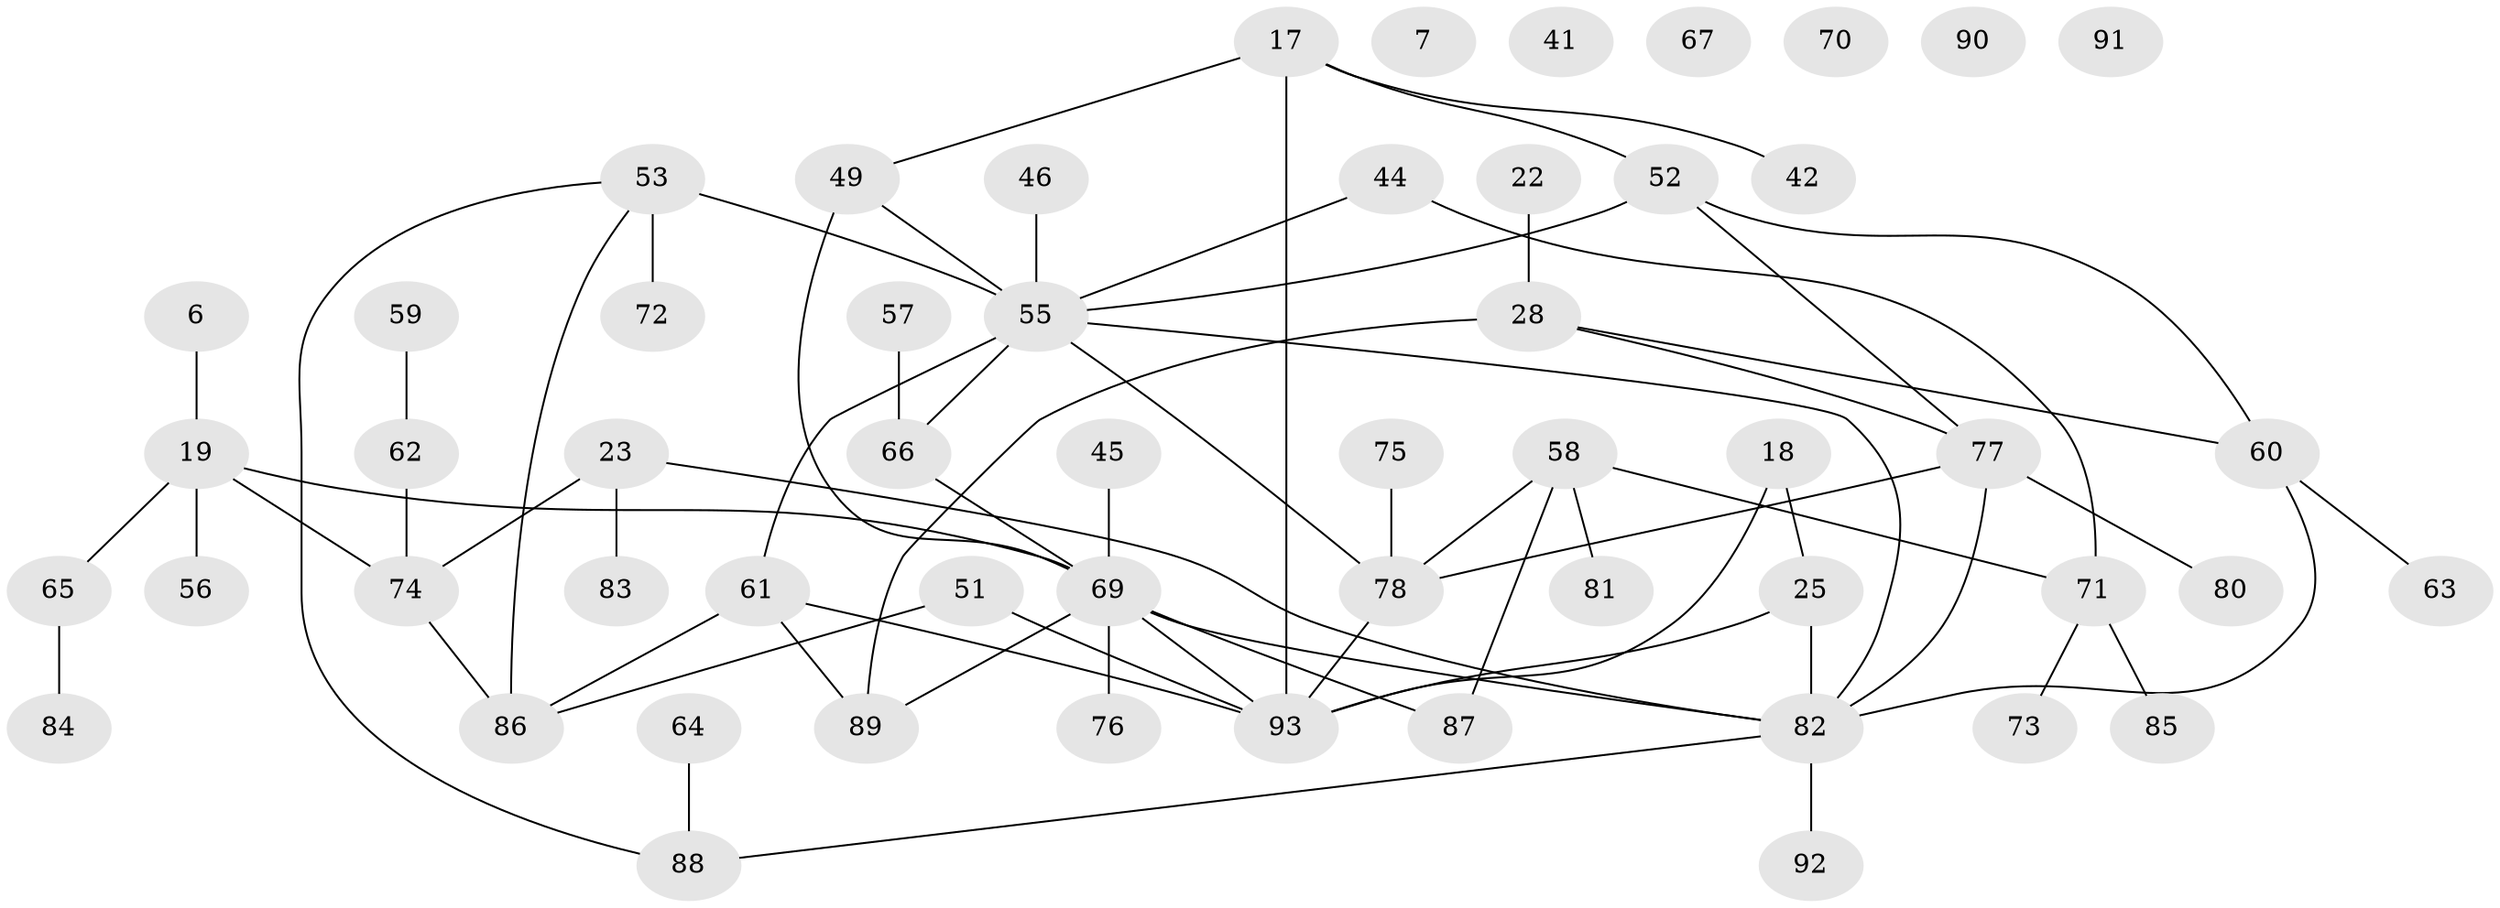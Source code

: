 // original degree distribution, {4: 0.12903225806451613, 3: 0.26881720430107525, 2: 0.15053763440860216, 1: 0.26881720430107525, 0: 0.06451612903225806, 5: 0.07526881720430108, 6: 0.021505376344086023, 8: 0.010752688172043012, 7: 0.010752688172043012}
// Generated by graph-tools (version 1.1) at 2025/42/03/04/25 21:42:53]
// undirected, 55 vertices, 69 edges
graph export_dot {
graph [start="1"]
  node [color=gray90,style=filled];
  6;
  7;
  17 [super="+2"];
  18 [super="+13"];
  19;
  22;
  23 [super="+16"];
  25 [super="+15"];
  28;
  41;
  42;
  44;
  45;
  46;
  49 [super="+11"];
  51;
  52 [super="+20+38"];
  53 [super="+40"];
  55 [super="+21+33"];
  56;
  57;
  58;
  59;
  60;
  61 [super="+43"];
  62 [super="+9+47+50"];
  63;
  64;
  65 [super="+34"];
  66;
  67;
  69 [super="+35+1"];
  70;
  71 [super="+31+54+29+30"];
  72;
  73;
  74 [super="+5+68"];
  75;
  76;
  77 [super="+14+32"];
  78 [super="+3+37"];
  80;
  81;
  82 [super="+26+24+39"];
  83;
  84;
  85;
  86;
  87;
  88;
  89 [super="+36"];
  90;
  91;
  92;
  93 [super="+79"];
  6 -- 19;
  17 -- 49;
  17 -- 93 [weight=3];
  17 -- 42;
  17 -- 52;
  18 -- 25 [weight=2];
  18 -- 93;
  19 -- 56;
  19 -- 65;
  19 -- 69 [weight=2];
  19 -- 74;
  22 -- 28;
  23 -- 83;
  23 -- 74 [weight=2];
  23 -- 82;
  25 -- 82;
  25 -- 93;
  28 -- 60;
  28 -- 77;
  28 -- 89 [weight=2];
  44 -- 55;
  44 -- 71;
  45 -- 69;
  46 -- 55;
  49 -- 69 [weight=2];
  49 -- 55;
  51 -- 86;
  51 -- 93;
  52 -- 77;
  52 -- 55;
  52 -- 60;
  53 -- 55 [weight=2];
  53 -- 88;
  53 -- 72;
  53 -- 86;
  55 -- 66;
  55 -- 78;
  55 -- 82;
  55 -- 61;
  57 -- 66;
  58 -- 78;
  58 -- 81;
  58 -- 87;
  58 -- 71;
  59 -- 62;
  60 -- 63;
  60 -- 82;
  61 -- 93;
  61 -- 86;
  61 -- 89;
  62 -- 74;
  64 -- 88;
  65 -- 84;
  66 -- 69 [weight=2];
  69 -- 89;
  69 -- 76;
  69 -- 82;
  69 -- 93 [weight=2];
  69 -- 87;
  71 -- 85;
  71 -- 73;
  74 -- 86 [weight=2];
  75 -- 78;
  77 -- 80;
  77 -- 78;
  77 -- 82;
  78 -- 93;
  82 -- 92;
  82 -- 88;
}
